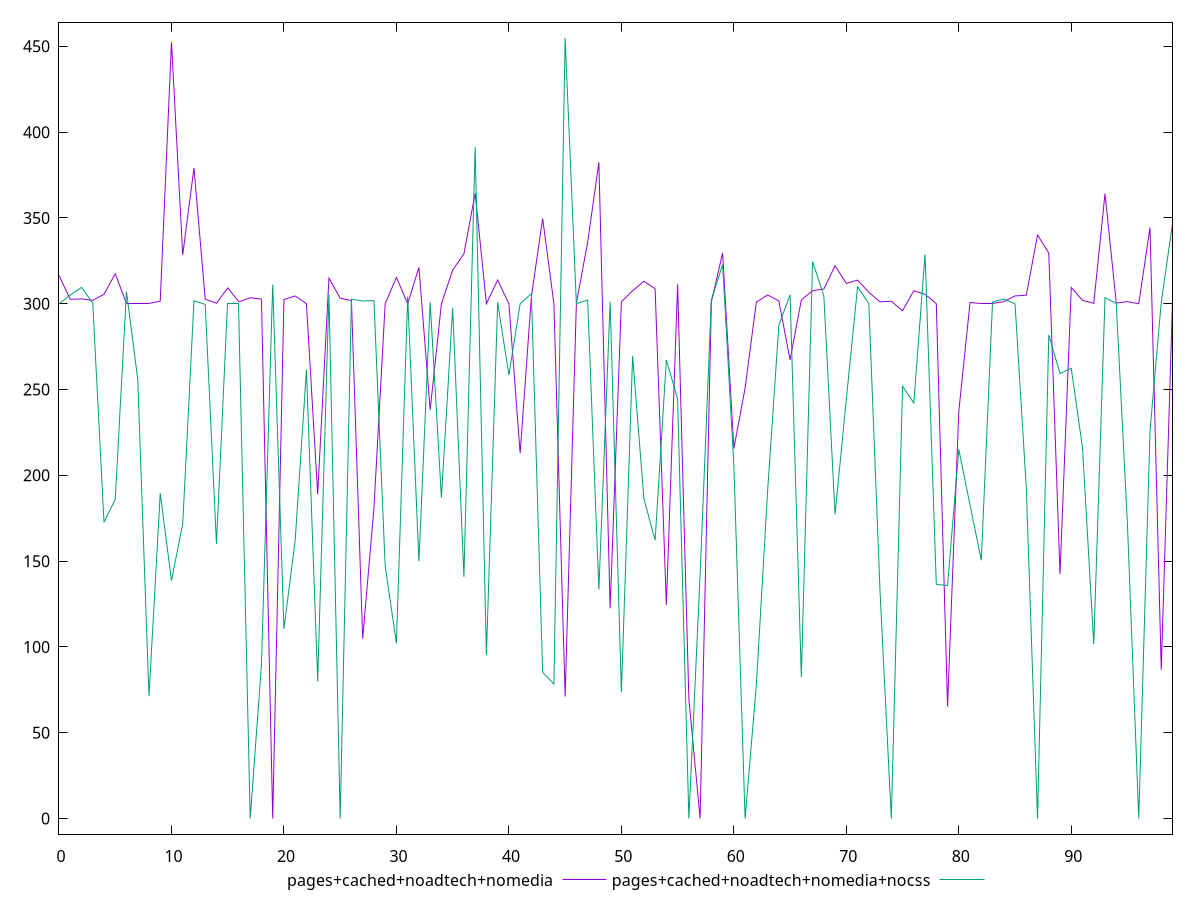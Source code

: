 reset

$pagesCachedNoadtechNomedia <<EOF
0 316.428
1 302.582
2 302.824
3 301.988
4 305.524
5 317.504
6 300
7 300
8 300
9 301.472
10 452.46
11 328.394
12 379.13299999944866
13 302.676
14 300.294
15 309.254
16 301.118
17 303.508
18 302.67
19 0
20 302.49
21 304.548
22 300
23 189.04900000058115
24 314.888
25 303.22
26 301.888
27 104.81899999920279
28 180.87100000027567
29 300
30 315.3640000000596
31 300
32 321.2
33 238.1939999992028
34 300
35 319.638
36 329.048
37 364.422
38 300
39 313.85
40 300
41 212.84400000050664
42 304.26899999938905
43 349.6690000006929
44 300.184
45 71.08899999968708
46 300.424
47 335.70700000040233
48 382.452
49 122.48900000099093
50 301.114
51 307.554
52 313.116
53 308.78
54 124.46200000029057
55 311.388
56 69.69600000046194
57 0
58 301.026
59 329.598
60 215.60600000061095
61 250.84700000006706
62 300.92
63 305.114
64 301.682
65 267.288999998942
66 302.214
67 307.632
68 308.572
69 322.152
70 311.848
71 313.774
72 306.668
73 301.074
74 301.488
75 295.8649999992922
76 307.59
77 305.508
78 300.076
79 65.25499999895692
80 237.28899999987334
81 300.706
82 300
83 300
84 301.206
85 304.55
86 304.9760000007227
87 340.09000000000003
88 329.58
89 142.464999999851
90 309.48799999999994
91 302
92 300.238
93 364.164
94 300.434
95 301.22
96 300
97 344.348
98 86.63600000087172
99 301.234
EOF

$pagesCachedNoadtechNomediaNocss <<EOF
0 300
1 305.004
2 309.552
3 300.494
4 172.66899999976158
5 185.97599999979138
6 307.082
7 255.86799999978393
8 71.33399999979883
9 189.55099999997765
10 138.68599999975413
11 171.7519999993965
12 301.73199999999997
13 299.6150000002235
14 160.06000000052154
15 300
16 300
17 0
18 89.4760000007227
19 311.174
20 110.56099999975413
21 162.3400000007823
22 261.5310000004247
23 79.9769999999553
24 305.33
25 0
26 302.658
27 301.598
28 301.822
29 147.13299999944866
30 102.11899999901652
31 304.204
32 149.84800000023097
33 300.902
34 186.93400000035763
35 297.60600000061095
36 140.82900000084192
37 391.2839999999851
38 95.29800000041723
39 300.798
40 258.4459999995306
41 300
42 305.858
43 85.15299999993294
44 78.34600000083447
45 454.9300000006333
46 300
47 302.198
48 133.4320000000298
49 301.196
50 73.53999999910593
51 269.57200000062585
52 186.4909999994561
53 162.20199999958277
54 267.2830000007525
55 244.42100000102073
56 0
57 141.9769999999553
58 302.34599999990314
59 322.878
60 206.05100000090897
61 0
62 77.69400000013411
63 190.63499999977648
64 287.4929999988526
65 305.21
66 82.4109999993816
67 324.634
68 304.55400000000003
69 177.21099999919534
70 244.35999999940395
71 309.878
72 300
73 132.04899999964982
74 0
75 251.9660000000149
76 242.15400000102818
77 328.808
78 136.45900000073016
79 135.78000000026077
80 215.15699999965727
81 182.59300000034273
82 150.49000000022352
83 301.068
84 302.68
85 300
86 192.83499999996275
87 0
88 281.7839999999851
89 259.3159999996424
90 262.3739999998361
91 216.02900000009686
92 101.72999999951571
93 303.6
94 300.118
95 170.75600000005215
96 0
97 225.93699999991804
98 300.802
99 346.76800000000003
EOF

set key outside below
set xrange [0:99]
set yrange [-9.098600000012667:464.02860000064595]
set trange [-9.098600000012667:464.02860000064595]
set terminal svg size 640, 520 enhanced background rgb 'white'
set output "report_00015_2021-02-09T16-11-33.973Z/uses-rel-preconnect/comparison/line/3_vs_4.svg"

plot $pagesCachedNoadtechNomedia title "pages+cached+noadtech+nomedia" with line, \
     $pagesCachedNoadtechNomediaNocss title "pages+cached+noadtech+nomedia+nocss" with line

reset
